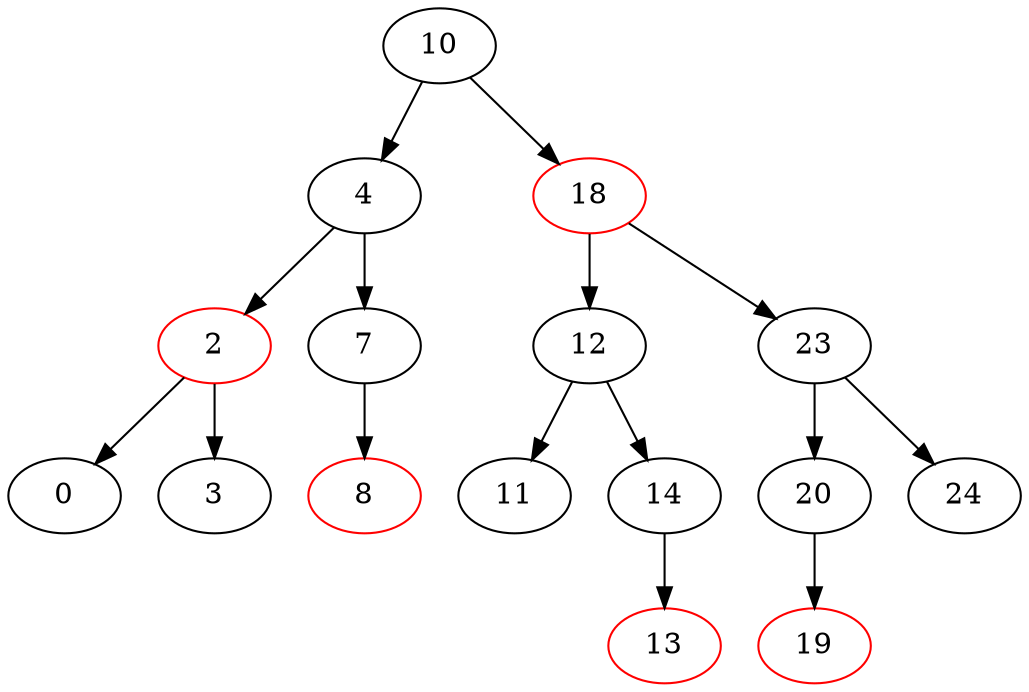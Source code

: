 digraph G { 
	10 [color=black];
	10 -> 4;
	4 [color=black];
	10 -> 18;
	18 [color=red];
	4 [color=black];
	4 -> 2;
	2 [color=red];
	4 -> 7;
	7 [color=black];
	18 [color=red];
	18 -> 12;
	12 [color=black];
	18 -> 23;
	23 [color=black];
	2 [color=red];
	2 -> 0;
	0 [color=black];
	2 -> 3;
	3 [color=black];
	7 [color=black];
	7 -> 8;
	8 [color=red];
	12 [color=black];
	12 -> 11;
	11 [color=black];
	12 -> 14;
	14 [color=black];
	23 [color=black];
	23 -> 20;
	20 [color=black];
	23 -> 24;
	24 [color=black];
	0 [color=black];
	3 [color=black];
	8 [color=red];
	11 [color=black];
	14 [color=black];
	14 -> 13;
	13 [color=red];
	20 [color=black];
	20 -> 19;
	19 [color=red];
	24 [color=black];
	13 [color=red];
	19 [color=red];
}
